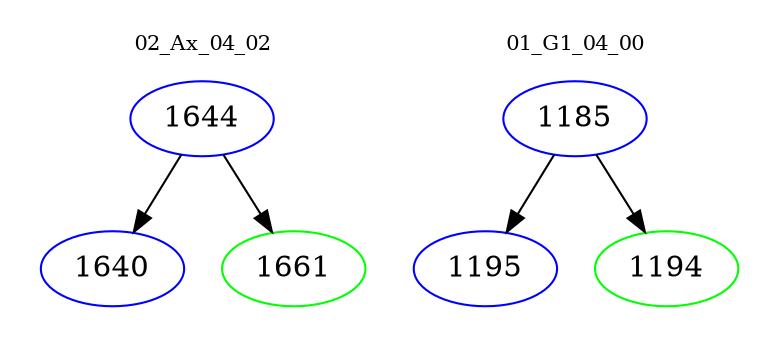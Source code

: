digraph{
subgraph cluster_0 {
color = white
label = "02_Ax_04_02";
fontsize=10;
T0_1644 [label="1644", color="blue"]
T0_1644 -> T0_1640 [color="black"]
T0_1640 [label="1640", color="blue"]
T0_1644 -> T0_1661 [color="black"]
T0_1661 [label="1661", color="green"]
}
subgraph cluster_1 {
color = white
label = "01_G1_04_00";
fontsize=10;
T1_1185 [label="1185", color="blue"]
T1_1185 -> T1_1195 [color="black"]
T1_1195 [label="1195", color="blue"]
T1_1185 -> T1_1194 [color="black"]
T1_1194 [label="1194", color="green"]
}
}
